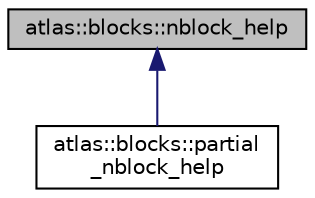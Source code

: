 digraph "atlas::blocks::nblock_help"
{
  edge [fontname="Helvetica",fontsize="10",labelfontname="Helvetica",labelfontsize="10"];
  node [fontname="Helvetica",fontsize="10",shape=record];
  Node1 [label="atlas::blocks::nblock_help",height=0.2,width=0.4,color="black", fillcolor="grey75", style="filled", fontcolor="black"];
  Node1 -> Node2 [dir="back",color="midnightblue",fontsize="10",style="solid",fontname="Helvetica"];
  Node2 [label="atlas::blocks::partial\l_nblock_help",height=0.2,width=0.4,color="black", fillcolor="white", style="filled",URL="$structatlas_1_1blocks_1_1partial__nblock__help.html"];
}
